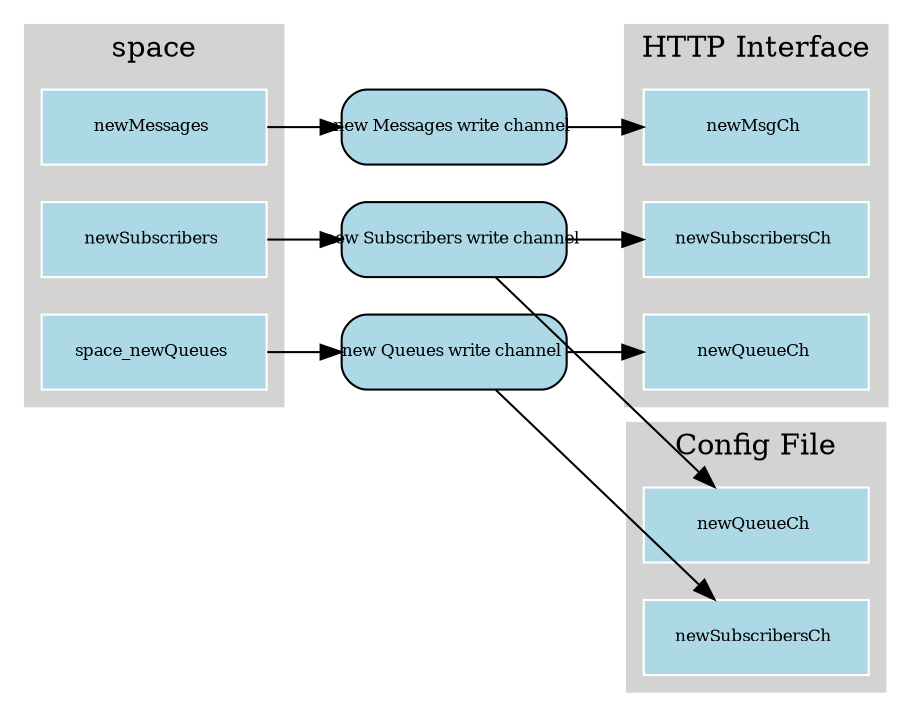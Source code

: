 digraph {
    splines=line
    node [shape=rect,style="rounded,filled", fillcolor=lightblue,fontsize=8,fixedsize=true,width=1.5]; 
    edge [fontsize=8]; 
    rankdir=LR;


    subgraph cluster_0 {
		style=filled;
		color=lightgrey;
		node [style=filled,color=white];
        space_newMessages [label="newMessages "]
        space_newQueues [label="space_newQueues "]
        space_newSubscribers [label="newSubscribers "]
		label = "space";
	}

   

  subgraph cluster_1 {
		style=filled;
		color=lightgrey;
		node [style=filled,color=white];
        bootstrap_newSubscribersCh [label="newSubscribersCh "]
        bootstrap_newQueueCh [label="newQueueCh "]
		label = "Config File";
	}
  

    subgraph cluster_2 {
		style=filled;
		color=lightgrey;
		node [style=filled,color=white];
        frontend_newMsgCh [label="newMsgCh "]
        frontend_newSubscribersCh [label="newSubscribersCh "]
        frontend_newQueueCh [label="newQueueCh "]
		label = "HTTP Interface";
	}
 newMessages [label="new Messages write channel "]
 newQueues [label="new Queues write channel "]
 newSubscribers [label="new Subscribers write channel "]

 space_newMessages -> newMessages 
 space_newQueues -> newQueues
 space_newSubscribers ->  newSubscribers


newMessages -> frontend_newMsgCh 
newQueues -> frontend_newQueueCh
newSubscribers -> frontend_newSubscribersCh 

newQueues -> bootstrap_newSubscribersCh 
newSubscribers -> bootstrap_newQueueCh
}